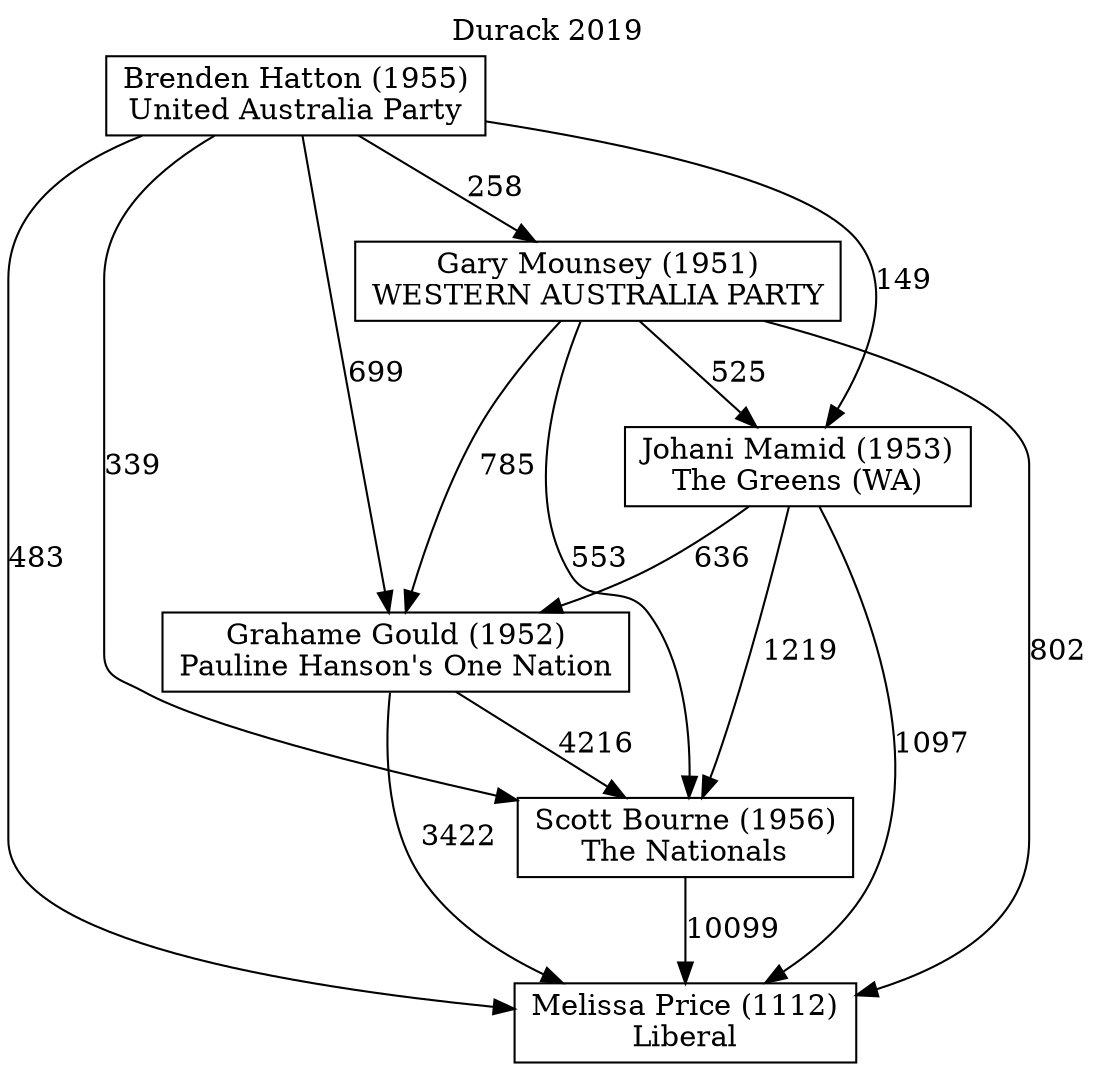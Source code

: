 // House preference flow
digraph "Melissa Price (1112)_Durack_2019" {
	graph [label="Durack 2019" labelloc=t mclimit=2]
	node [shape=box]
	"Melissa Price (1112)" [label="Melissa Price (1112)
Liberal"]
	"Scott Bourne (1956)" [label="Scott Bourne (1956)
The Nationals"]
	"Grahame Gould (1952)" [label="Grahame Gould (1952)
Pauline Hanson's One Nation"]
	"Johani Mamid (1953)" [label="Johani Mamid (1953)
The Greens (WA)"]
	"Gary Mounsey (1951)" [label="Gary Mounsey (1951)
WESTERN AUSTRALIA PARTY"]
	"Brenden Hatton (1955)" [label="Brenden Hatton (1955)
United Australia Party"]
	"Scott Bourne (1956)" -> "Melissa Price (1112)" [label=10099]
	"Grahame Gould (1952)" -> "Scott Bourne (1956)" [label=4216]
	"Johani Mamid (1953)" -> "Grahame Gould (1952)" [label=636]
	"Gary Mounsey (1951)" -> "Johani Mamid (1953)" [label=525]
	"Brenden Hatton (1955)" -> "Gary Mounsey (1951)" [label=258]
	"Grahame Gould (1952)" -> "Melissa Price (1112)" [label=3422]
	"Johani Mamid (1953)" -> "Melissa Price (1112)" [label=1097]
	"Gary Mounsey (1951)" -> "Melissa Price (1112)" [label=802]
	"Brenden Hatton (1955)" -> "Melissa Price (1112)" [label=483]
	"Brenden Hatton (1955)" -> "Johani Mamid (1953)" [label=149]
	"Gary Mounsey (1951)" -> "Grahame Gould (1952)" [label=785]
	"Brenden Hatton (1955)" -> "Grahame Gould (1952)" [label=699]
	"Johani Mamid (1953)" -> "Scott Bourne (1956)" [label=1219]
	"Gary Mounsey (1951)" -> "Scott Bourne (1956)" [label=553]
	"Brenden Hatton (1955)" -> "Scott Bourne (1956)" [label=339]
}
